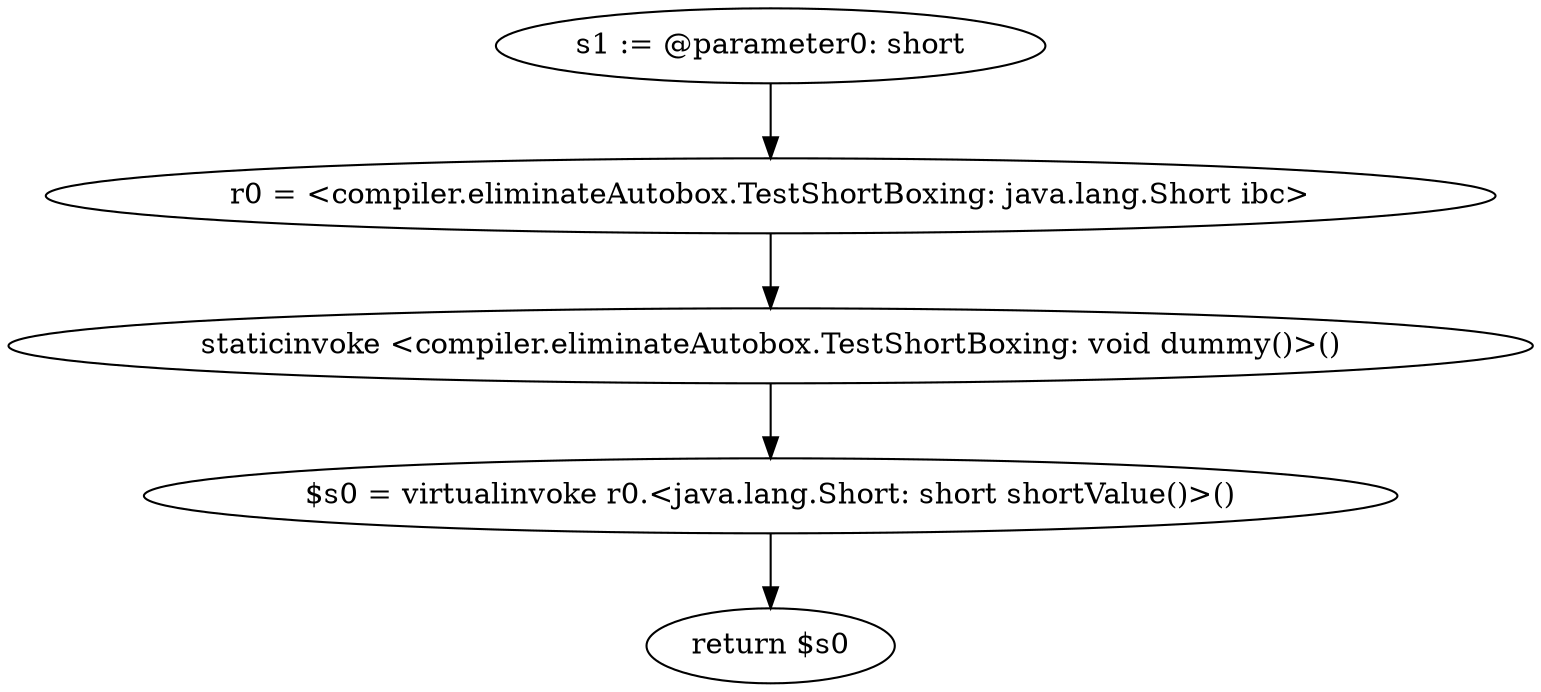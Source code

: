 digraph "unitGraph" {
    "s1 := @parameter0: short"
    "r0 = <compiler.eliminateAutobox.TestShortBoxing: java.lang.Short ibc>"
    "staticinvoke <compiler.eliminateAutobox.TestShortBoxing: void dummy()>()"
    "$s0 = virtualinvoke r0.<java.lang.Short: short shortValue()>()"
    "return $s0"
    "s1 := @parameter0: short"->"r0 = <compiler.eliminateAutobox.TestShortBoxing: java.lang.Short ibc>";
    "r0 = <compiler.eliminateAutobox.TestShortBoxing: java.lang.Short ibc>"->"staticinvoke <compiler.eliminateAutobox.TestShortBoxing: void dummy()>()";
    "staticinvoke <compiler.eliminateAutobox.TestShortBoxing: void dummy()>()"->"$s0 = virtualinvoke r0.<java.lang.Short: short shortValue()>()";
    "$s0 = virtualinvoke r0.<java.lang.Short: short shortValue()>()"->"return $s0";
}
